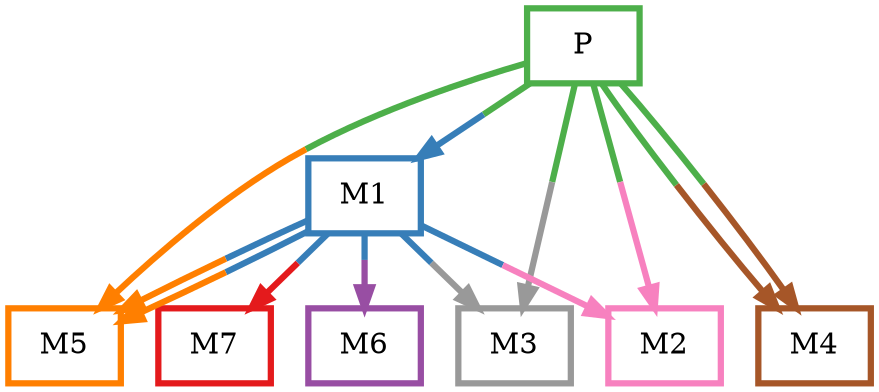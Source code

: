 digraph barS {
	{
		rank=same
	0 [shape=box,penwidth=3,colorscheme=set19,color=3,label="P"]
	}
	{
		rank=same
		7 [shape=box,penwidth=3,colorscheme=set19,color=1,label="M7"]
		6 [shape=box,penwidth=3,colorscheme=set19,color=4,label="M6"]
		5 [shape=box,penwidth=3,colorscheme=set19,color=5,label="M5"]
		4 [shape=box,penwidth=3,colorscheme=set19,color=7,label="M4"]
		3 [shape=box,penwidth=3,colorscheme=set19,color=9,label="M3"]
		2 [shape=box,penwidth=3,colorscheme=set19,color=8,label="M2"]
	}
	1 [shape=box,penwidth=3,colorscheme=set19,color=2,label="M1"]
	1 -> 7 [penwidth=3,colorscheme=set19,color="2;0.5:1"]
	1 -> 6 [penwidth=3,colorscheme=set19,color="2;0.5:4"]
	1 -> 3 [penwidth=3,colorscheme=set19,color="2;0.5:9"]
	1 -> 5 [penwidth=3,colorscheme=set19,color="2;0.5:5"]
	1 -> 5 [penwidth=3,colorscheme=set19,color="2;0.5:5"]
	1 -> 2 [penwidth=3,colorscheme=set19,color="2;0.5:8"]
	0 -> 3 [penwidth=3,colorscheme=set19,color="3;0.5:9"]
	0 -> 4 [penwidth=3,colorscheme=set19,color="3;0.5:7"]
	0 -> 5 [penwidth=3,colorscheme=set19,color="3;0.5:5"]
	0 -> 4 [penwidth=3,colorscheme=set19,color="3;0.5:7"]
	0 -> 2 [penwidth=3,colorscheme=set19,color="3;0.5:8"]
	0 -> 1 [penwidth=3,colorscheme=set19,color="3;0.5:2"]
}
